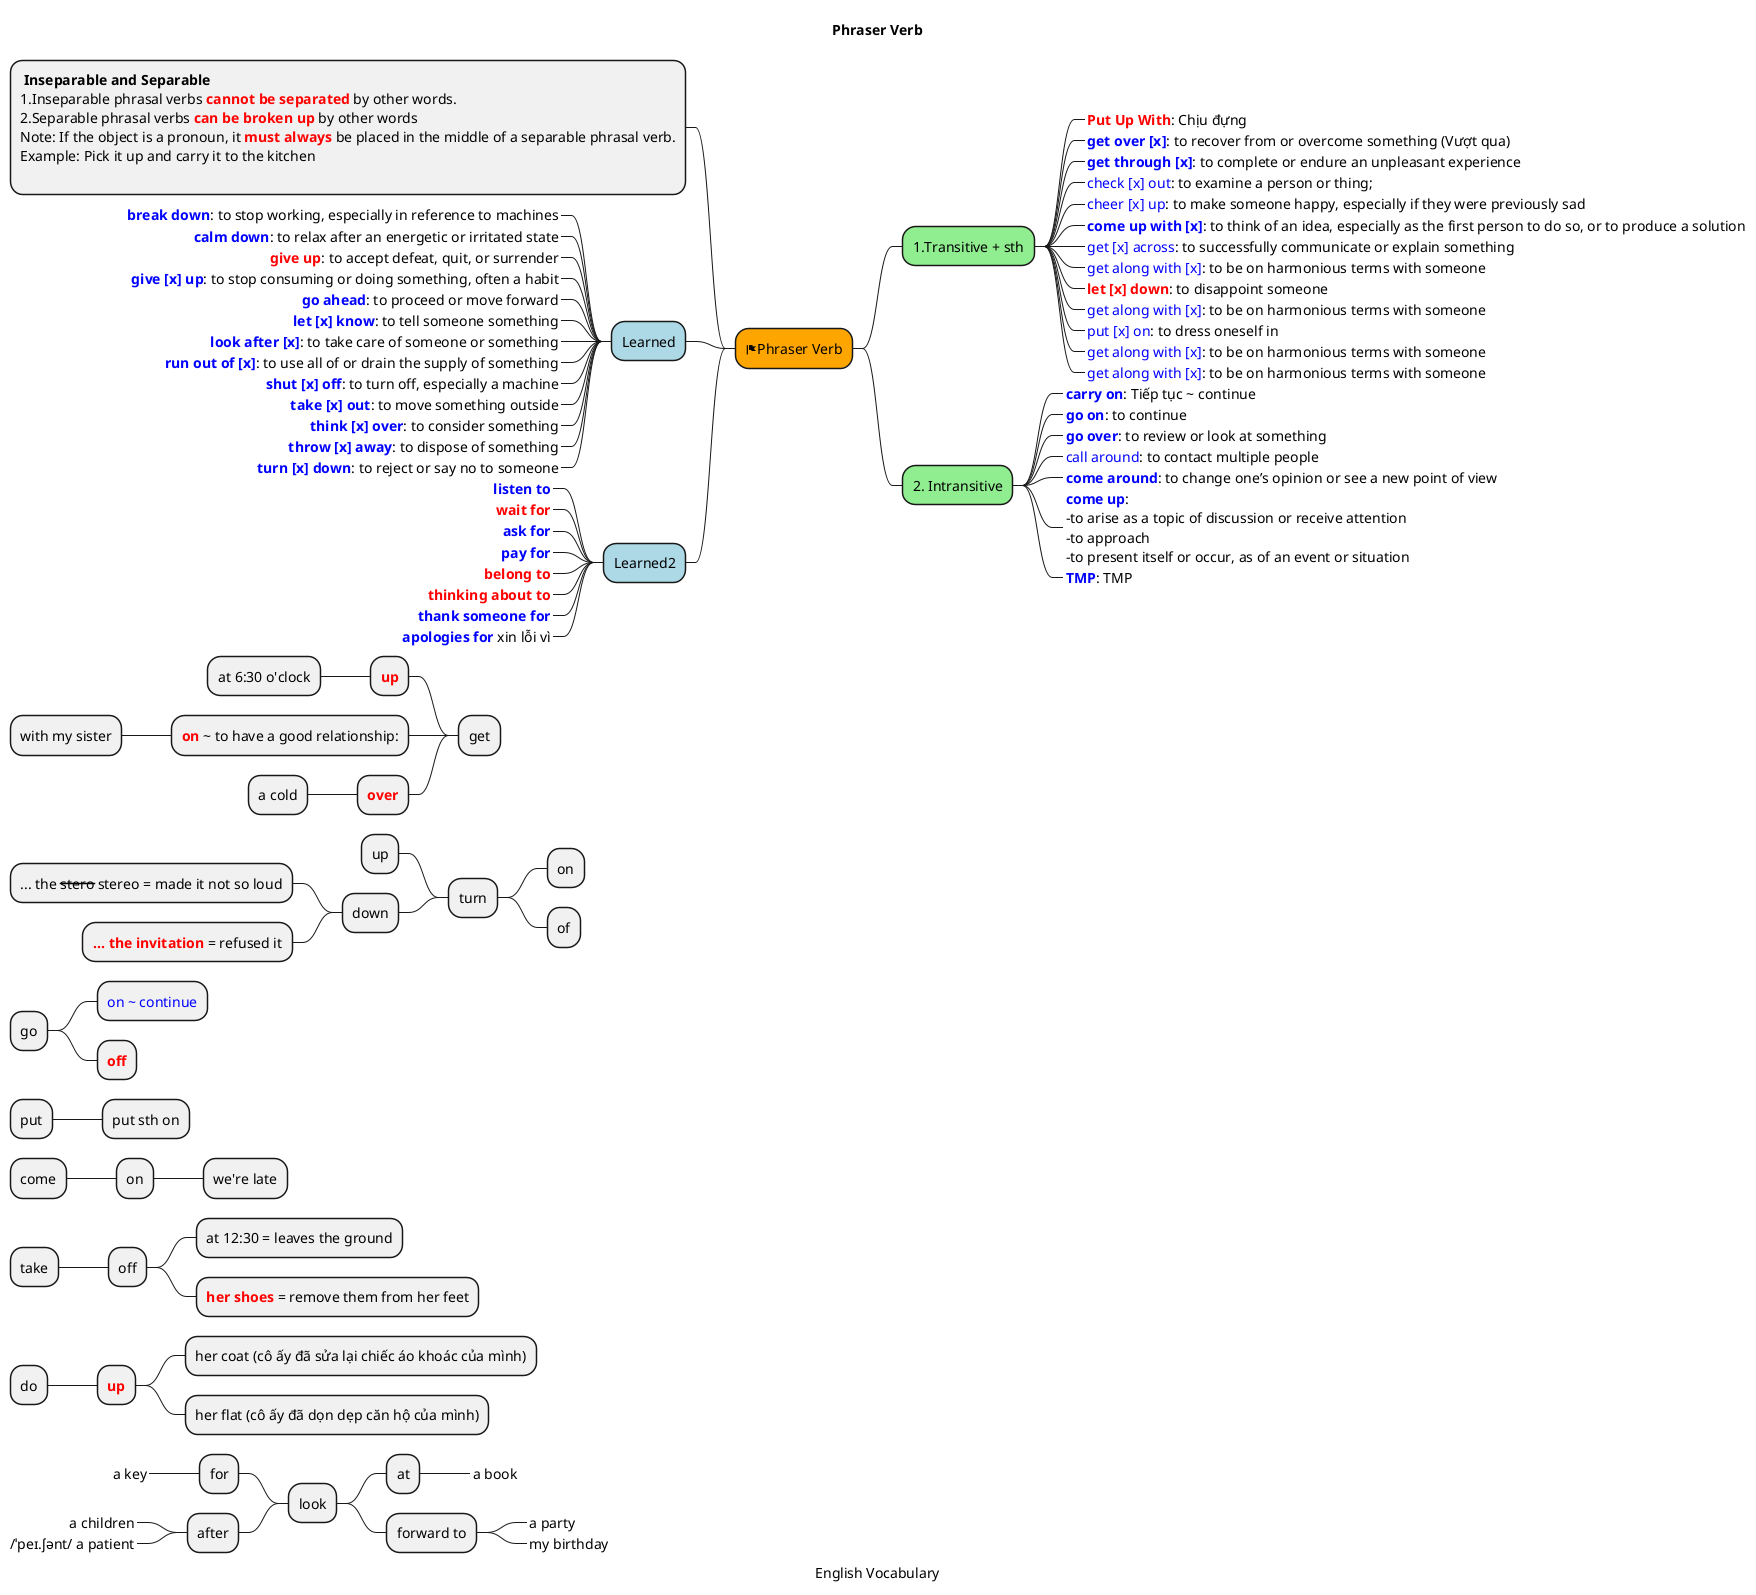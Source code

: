 @startmindmap
'https://plantuml.com/mindmap-diagram

caption English Vocabulary
title Phraser Verb

*[#Orange] <&flag>Phraser Verb

left side
'There are two types of phrasal verbs.
'**[#lightgreen] Inseparable and Separable
**: <b>Inseparable and Separable
'-- Inseparable --
1.Inseparable phrasal verbs <color:red><b>cannot be separated</color> by other words.
'-- Separable --
2.Separable phrasal verbs <color:red><b>can be broken up</color> by other words
'+) A + Object + B
'+) A + B + Object
Note: If the object is a pronoun, it <color:red><b>must always</color> be placed in the middle of a separable phrasal verb.
Example: Pick it up and carry it to the kitchen
;

right side

'Transitive phrasal verbs use a direct object
**[#lightgreen] 1.Transitive + sth
***_ <color:red><b>Put Up With</color>: Chịu đựng
***_ <color:blue><b>get over [x]</color>: to recover from or overcome something (Vượt qua)
***_ <color:blue><b>get through [x]</color>: to complete or endure an unpleasant experience


'***_ <color:blue>back [x] up</color>: to support or defend someone
'****_ When the class was making fun of me, only the teacher backed me up.
***_ <color:blue>check [x] out</color>: to examine a person or thing;
'when used in reference to a person, can connote looking at them with romantic or sexual interest
'****_ I’ll check the contract out. / I’ll check out the contract.
***_ <color:blue>cheer [x] up</color>: to make someone happy, especially if they were previously sad
'***_ <color:blue>clean [x] up</color>: to tidy an area
'***_ <color:blue>come between [x]</color>: to interfere with a relationship between two people
'***_ <color:blue>come down with [x]</color>: to catch an illness (sự ốm yếu)
'***_ <color:blue>come out of [x]</color>: to happen as a consequence of another event
***_ <color:blue><b>come up with [x]</color>: to think of an idea, especially as the first person to do so, or to produce a solution
'count on [x]
'crack down on [x]
'dive into [x]
***_ <color:blue>get [x] across</color>: to successfully communicate or explain something
***_ <color:blue>get along with [x]</color>: to be on harmonious terms with someone
***_ <color:red><b>let [x] down</color>: to disappoint someone
***_ <color:blue>get along with [x]</color>: to be on harmonious terms with someone
***_ <color:blue>put [x] on</color>: to dress oneself in
***_ <color:blue>get along with [x]</color>: to be on harmonious terms with someone
***_ <color:blue>get along with [x]</color>: to be on harmonious terms with someone


'***_ come out of [x] to happen as a consequence of another event


**[#lightgreen] 2. Intransitive
'Intransitive phrasal verbs (Nội động từ) do not use an object
'Inseparable phrasal verbs cannot be split up; the verb and the particle must staytogether.
'All intransitive phrasal verbs are inseparable.
'Some transitive phrasal verbs are also inseparable
***_ <color:blue><b>carry on</color>: Tiếp tục ~ continue
***_ <color:blue><b>go on</color>: to continue
***_ <color:blue><b>go over</color>: to review or look at something
***_ <color:blue>call around</color>: to contact multiple people
'****_ Roy called around to find a nearby mechanic.

***_ <color:blue><b>come around</color>: to change one’s opinion or see a new point of view
***_ <color:blue><b>come up</color>: \n-to arise as a topic of discussion or receive attention\n-to approach \n-to present itself or occur, as of an event or situation
***_ <color:blue><b>TMP</color>: TMP




left side
**[#lightblue] Learned
'***_ <color:blue><b>go over</color>: đi qua
***_ <color:blue><b>break down</color>: to stop working, especially in reference to machines
'****_ The ice cream machine at McDonald’s often breaks down.
***_ <color:blue><b>calm down</color>: to relax after an energetic or irritated state
'****_ I need a few minutes to calm down after that match.
***_ <color:red><b>give up</color>: to accept defeat, quit, or surrender
***_ <color:blue><b>give [x] up</color>: to stop consuming or doing something, often a habit
***_ <color:blue><b>go ahead</color>: to proceed or move forward
***_ <color:blue><b>let [x] know</color>: to tell someone something
***_ <color:blue><b>look after [x]</color>: to take care of someone or something
***_ <color:blue><b>run out of [x]</color>: to use all of or drain the supply of something
***_ <color:blue><b>shut [x] off</color>: to turn off, especially a machine
***_ <color:blue><b>take [x] out</color>: to move something outside
***_ <color:blue><b>think [x] over</color>: to consider something
***_ <color:blue><b>throw [x] away</color>: to dispose of something
***_ <color:blue><b>turn [x] down</color>: to reject or say no to someone

**[#lightblue] Learned2
***_ <color:blue><b>listen to</color>
***_ <color:red><b>wait for</color>
***_ <color:blue><b>ask for</color>
***_ <color:blue><b>pay for</color>
***_ <color:red><b>belong to</color>
***_ <color:red><b>thinking about to</color>
***_ <color:blue><b>thank someone for</color>
***_ <color:blue><b>apologies for</color> xin lỗi vì

* get
** <b><color:red>up
*** at 6:30 o'clock
** <b><color:red>on</b> ~ to have a good relationship:
*** with my sister
** <color:red><b>over
*** a cold

* turn
-- up
-- down
*** ... the --stero-- stereo = made it not so loud
*** <b><color:red>... the invitation</b> = refused it
right side
** on
** of

* go
** <color:blue>on ~ continue
** <color:red><b>off

* put
** put sth on

* come
** on
*** we're late

* take
** off
*** at 12:30 = leaves the ground
*** <b><color:red>her shoes</b> = remove them from her feet

* do
** <b><color:red>up
*** her coat (cô ấy đã sửa lại chiếc áo khoác của mình)
*** her flat (cô ấy đã dọn dẹp căn hộ của mình)

* look
left side
** for
***_ a key
** after
***_ a children
***_ /ˈpeɪ.ʃənt/ a patient
right side
** at
***_ a book
** forward to
***_ a party
***_ my birthday


'header
'My super header
'endheader

'center footer My super footer

'legend right
'  Short
'  legend
'endlegend
@endmindmap

